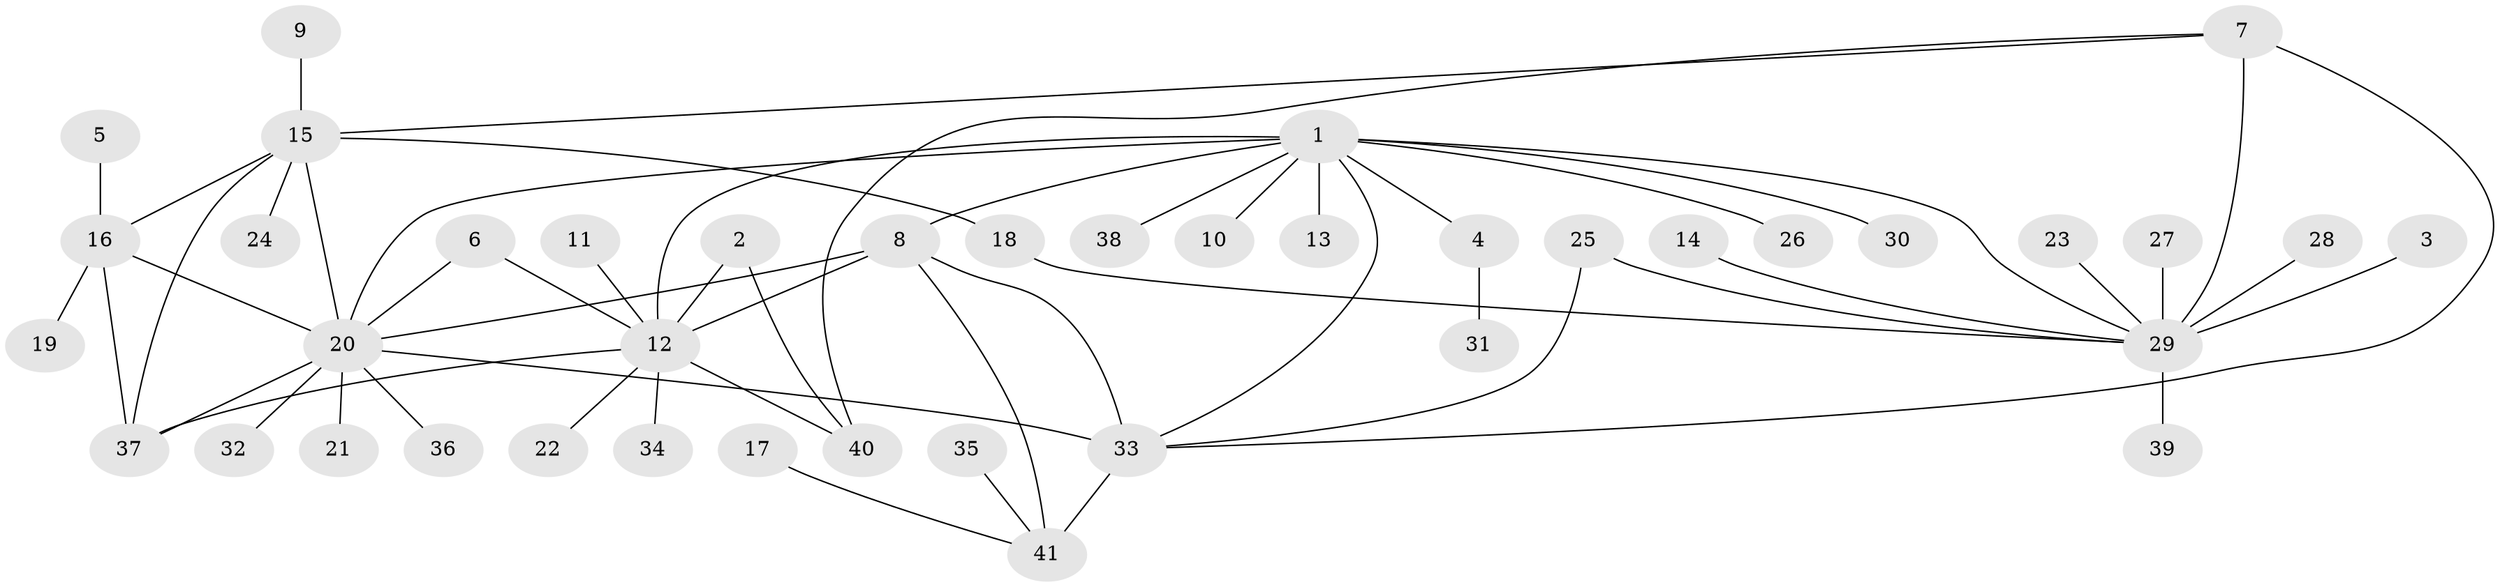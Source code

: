 // original degree distribution, {6: 0.07407407407407407, 7: 0.04938271604938271, 4: 0.037037037037037035, 3: 0.06172839506172839, 8: 0.037037037037037035, 13: 0.012345679012345678, 10: 0.012345679012345678, 1: 0.5185185185185185, 2: 0.19753086419753085}
// Generated by graph-tools (version 1.1) at 2025/50/03/09/25 03:50:28]
// undirected, 41 vertices, 56 edges
graph export_dot {
graph [start="1"]
  node [color=gray90,style=filled];
  1;
  2;
  3;
  4;
  5;
  6;
  7;
  8;
  9;
  10;
  11;
  12;
  13;
  14;
  15;
  16;
  17;
  18;
  19;
  20;
  21;
  22;
  23;
  24;
  25;
  26;
  27;
  28;
  29;
  30;
  31;
  32;
  33;
  34;
  35;
  36;
  37;
  38;
  39;
  40;
  41;
  1 -- 4 [weight=1.0];
  1 -- 8 [weight=1.0];
  1 -- 10 [weight=1.0];
  1 -- 12 [weight=1.0];
  1 -- 13 [weight=1.0];
  1 -- 20 [weight=1.0];
  1 -- 26 [weight=1.0];
  1 -- 29 [weight=1.0];
  1 -- 30 [weight=1.0];
  1 -- 33 [weight=1.0];
  1 -- 38 [weight=1.0];
  2 -- 12 [weight=2.0];
  2 -- 40 [weight=1.0];
  3 -- 29 [weight=1.0];
  4 -- 31 [weight=1.0];
  5 -- 16 [weight=1.0];
  6 -- 12 [weight=1.0];
  6 -- 20 [weight=1.0];
  7 -- 15 [weight=1.0];
  7 -- 29 [weight=3.0];
  7 -- 33 [weight=1.0];
  7 -- 40 [weight=1.0];
  8 -- 12 [weight=1.0];
  8 -- 20 [weight=1.0];
  8 -- 33 [weight=2.0];
  8 -- 41 [weight=1.0];
  9 -- 15 [weight=1.0];
  11 -- 12 [weight=1.0];
  12 -- 22 [weight=1.0];
  12 -- 34 [weight=1.0];
  12 -- 37 [weight=1.0];
  12 -- 40 [weight=2.0];
  14 -- 29 [weight=1.0];
  15 -- 16 [weight=1.0];
  15 -- 18 [weight=1.0];
  15 -- 20 [weight=1.0];
  15 -- 24 [weight=1.0];
  15 -- 37 [weight=1.0];
  16 -- 19 [weight=1.0];
  16 -- 20 [weight=1.0];
  16 -- 37 [weight=1.0];
  17 -- 41 [weight=1.0];
  18 -- 29 [weight=1.0];
  20 -- 21 [weight=1.0];
  20 -- 32 [weight=1.0];
  20 -- 33 [weight=1.0];
  20 -- 36 [weight=1.0];
  20 -- 37 [weight=1.0];
  23 -- 29 [weight=1.0];
  25 -- 29 [weight=1.0];
  25 -- 33 [weight=1.0];
  27 -- 29 [weight=1.0];
  28 -- 29 [weight=1.0];
  29 -- 39 [weight=1.0];
  33 -- 41 [weight=2.0];
  35 -- 41 [weight=1.0];
}
